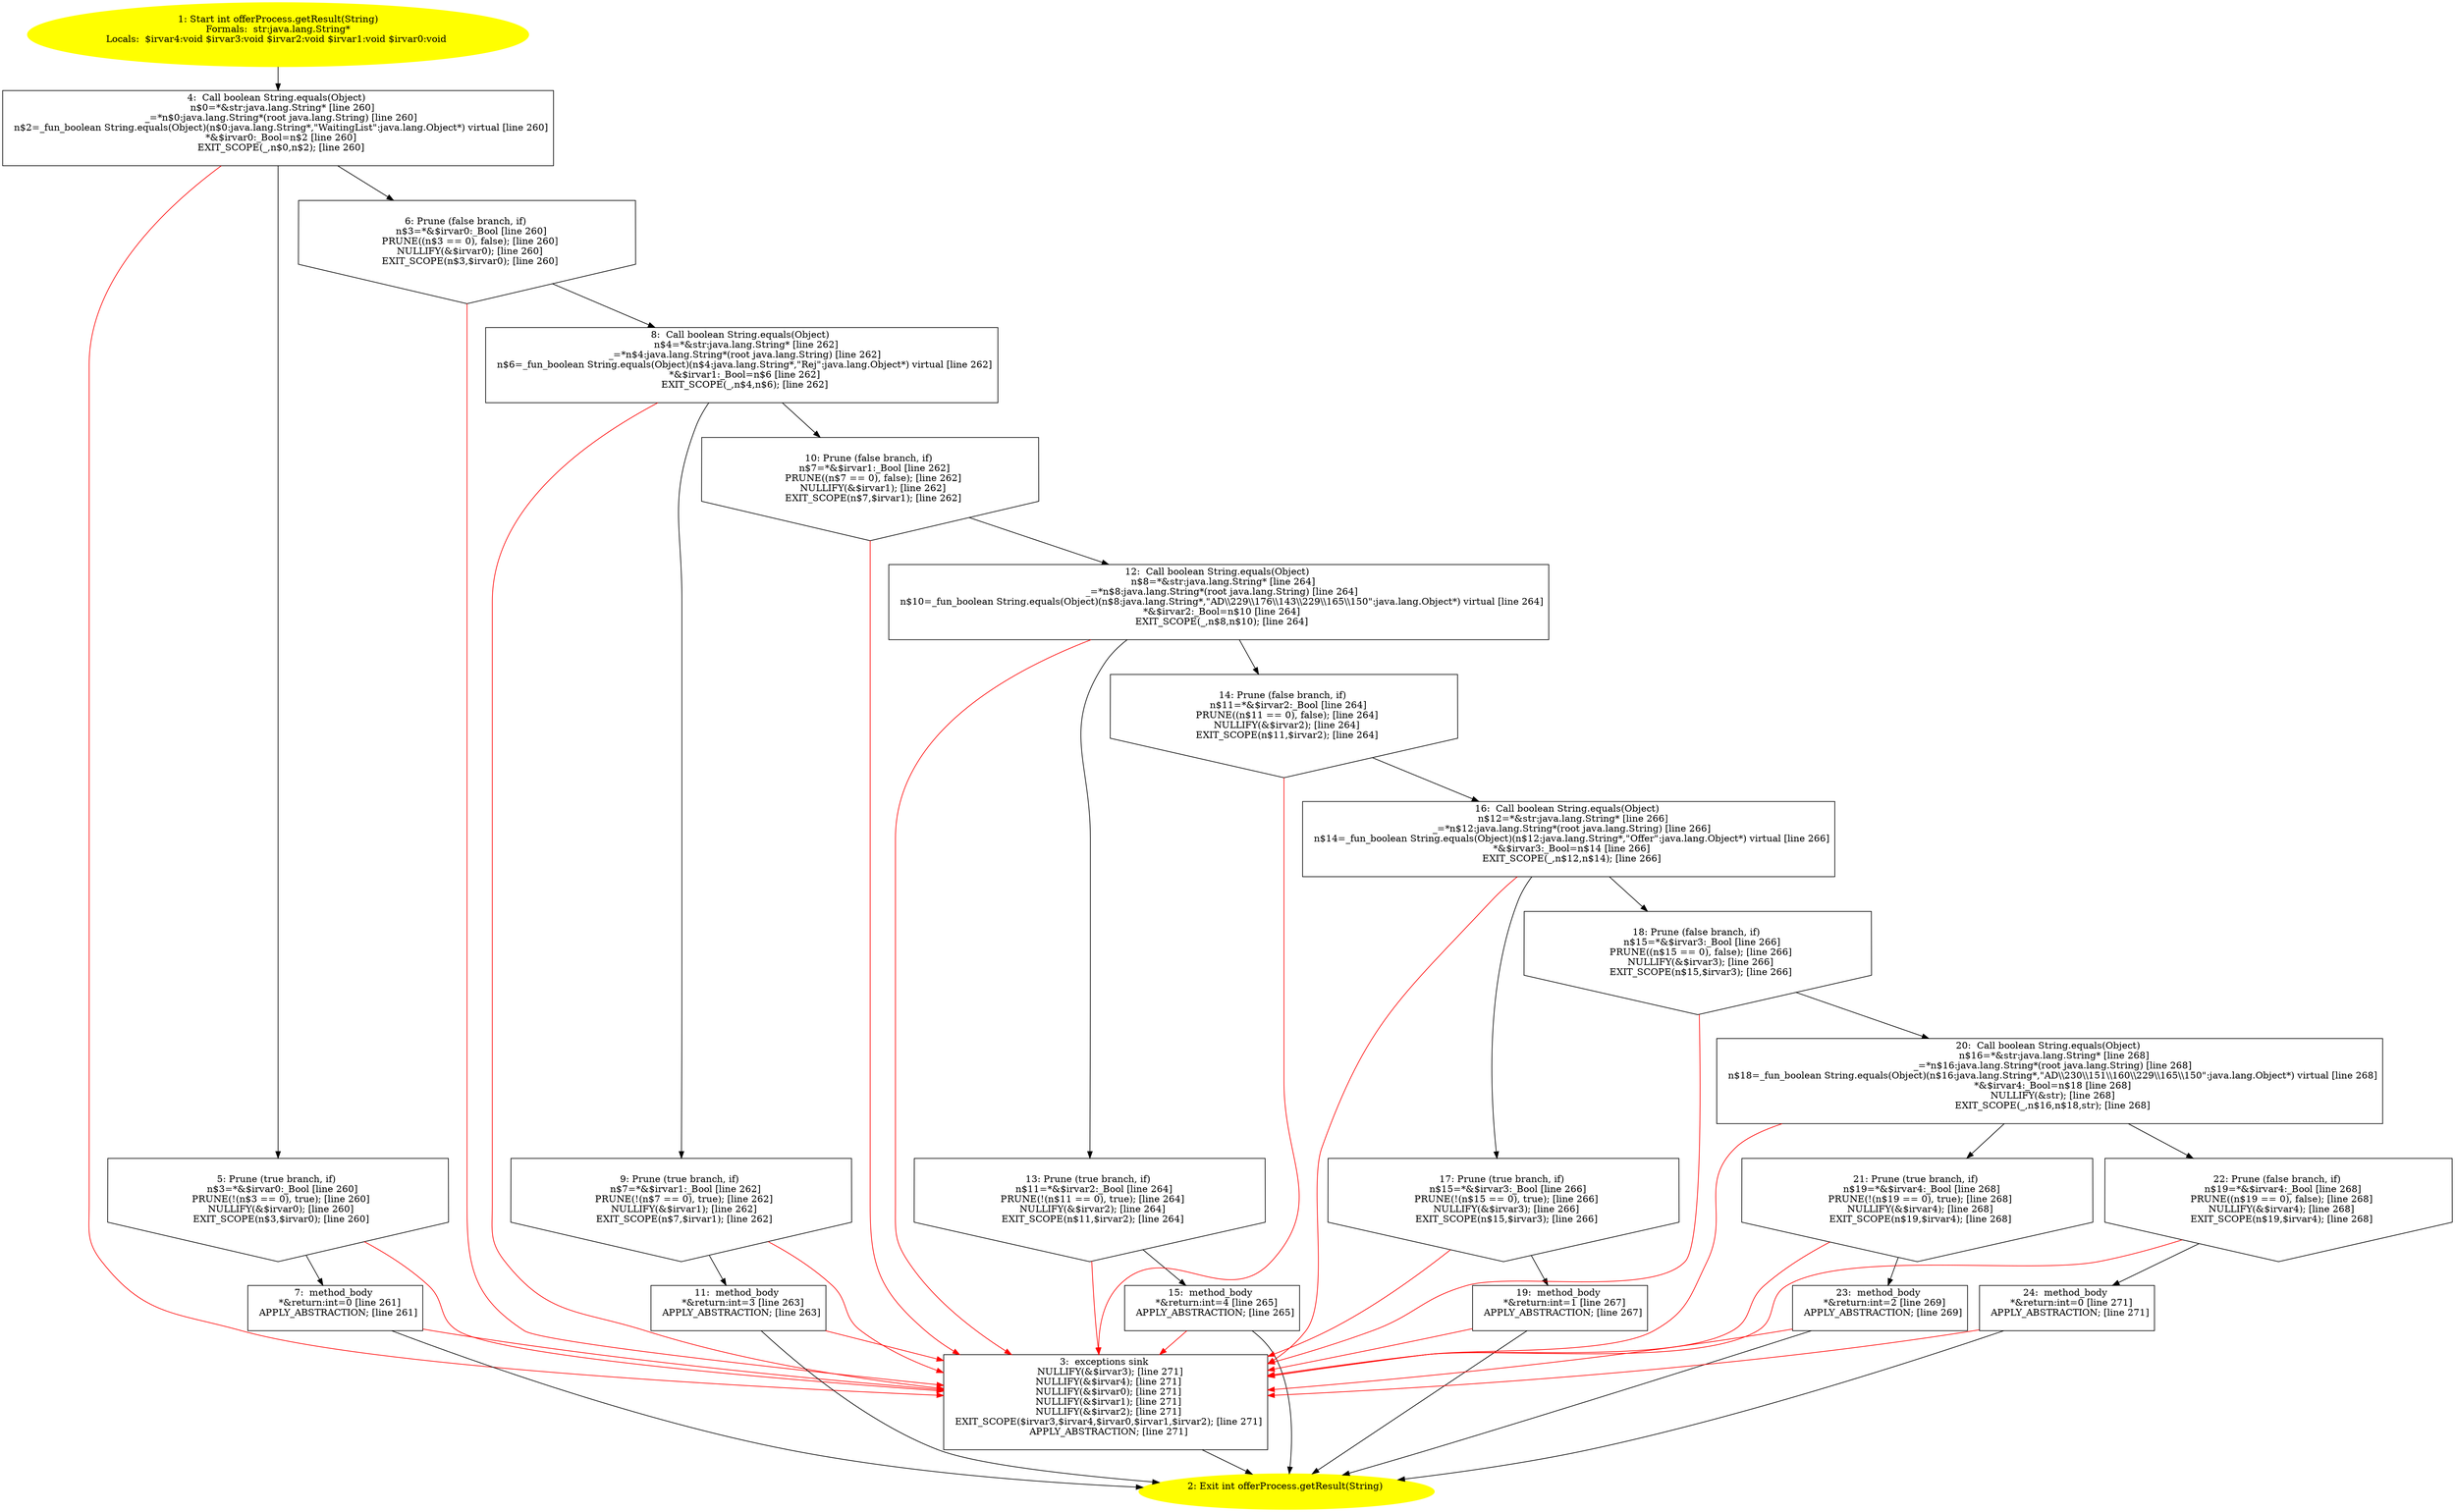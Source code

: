 /* @generated */
digraph cfg {
"com.dulishuo.yimusanfendi.offer.offerProcess.getResult(java.lang.String):int.13ed019fca3c06cffea3a259102f3972_1" [label="1: Start int offerProcess.getResult(String)\nFormals:  str:java.lang.String*\nLocals:  $irvar4:void $irvar3:void $irvar2:void $irvar1:void $irvar0:void \n  " color=yellow style=filled]
	

	 "com.dulishuo.yimusanfendi.offer.offerProcess.getResult(java.lang.String):int.13ed019fca3c06cffea3a259102f3972_1" -> "com.dulishuo.yimusanfendi.offer.offerProcess.getResult(java.lang.String):int.13ed019fca3c06cffea3a259102f3972_4" ;
"com.dulishuo.yimusanfendi.offer.offerProcess.getResult(java.lang.String):int.13ed019fca3c06cffea3a259102f3972_2" [label="2: Exit int offerProcess.getResult(String) \n  " color=yellow style=filled]
	

"com.dulishuo.yimusanfendi.offer.offerProcess.getResult(java.lang.String):int.13ed019fca3c06cffea3a259102f3972_3" [label="3:  exceptions sink \n   NULLIFY(&$irvar3); [line 271]\n  NULLIFY(&$irvar4); [line 271]\n  NULLIFY(&$irvar0); [line 271]\n  NULLIFY(&$irvar1); [line 271]\n  NULLIFY(&$irvar2); [line 271]\n  EXIT_SCOPE($irvar3,$irvar4,$irvar0,$irvar1,$irvar2); [line 271]\n  APPLY_ABSTRACTION; [line 271]\n " shape="box"]
	

	 "com.dulishuo.yimusanfendi.offer.offerProcess.getResult(java.lang.String):int.13ed019fca3c06cffea3a259102f3972_3" -> "com.dulishuo.yimusanfendi.offer.offerProcess.getResult(java.lang.String):int.13ed019fca3c06cffea3a259102f3972_2" ;
"com.dulishuo.yimusanfendi.offer.offerProcess.getResult(java.lang.String):int.13ed019fca3c06cffea3a259102f3972_4" [label="4:  Call boolean String.equals(Object) \n   n$0=*&str:java.lang.String* [line 260]\n  _=*n$0:java.lang.String*(root java.lang.String) [line 260]\n  n$2=_fun_boolean String.equals(Object)(n$0:java.lang.String*,\"WaitingList\":java.lang.Object*) virtual [line 260]\n  *&$irvar0:_Bool=n$2 [line 260]\n  EXIT_SCOPE(_,n$0,n$2); [line 260]\n " shape="box"]
	

	 "com.dulishuo.yimusanfendi.offer.offerProcess.getResult(java.lang.String):int.13ed019fca3c06cffea3a259102f3972_4" -> "com.dulishuo.yimusanfendi.offer.offerProcess.getResult(java.lang.String):int.13ed019fca3c06cffea3a259102f3972_5" ;
	 "com.dulishuo.yimusanfendi.offer.offerProcess.getResult(java.lang.String):int.13ed019fca3c06cffea3a259102f3972_4" -> "com.dulishuo.yimusanfendi.offer.offerProcess.getResult(java.lang.String):int.13ed019fca3c06cffea3a259102f3972_6" ;
	 "com.dulishuo.yimusanfendi.offer.offerProcess.getResult(java.lang.String):int.13ed019fca3c06cffea3a259102f3972_4" -> "com.dulishuo.yimusanfendi.offer.offerProcess.getResult(java.lang.String):int.13ed019fca3c06cffea3a259102f3972_3" [color="red" ];
"com.dulishuo.yimusanfendi.offer.offerProcess.getResult(java.lang.String):int.13ed019fca3c06cffea3a259102f3972_5" [label="5: Prune (true branch, if) \n   n$3=*&$irvar0:_Bool [line 260]\n  PRUNE(!(n$3 == 0), true); [line 260]\n  NULLIFY(&$irvar0); [line 260]\n  EXIT_SCOPE(n$3,$irvar0); [line 260]\n " shape="invhouse"]
	

	 "com.dulishuo.yimusanfendi.offer.offerProcess.getResult(java.lang.String):int.13ed019fca3c06cffea3a259102f3972_5" -> "com.dulishuo.yimusanfendi.offer.offerProcess.getResult(java.lang.String):int.13ed019fca3c06cffea3a259102f3972_7" ;
	 "com.dulishuo.yimusanfendi.offer.offerProcess.getResult(java.lang.String):int.13ed019fca3c06cffea3a259102f3972_5" -> "com.dulishuo.yimusanfendi.offer.offerProcess.getResult(java.lang.String):int.13ed019fca3c06cffea3a259102f3972_3" [color="red" ];
"com.dulishuo.yimusanfendi.offer.offerProcess.getResult(java.lang.String):int.13ed019fca3c06cffea3a259102f3972_6" [label="6: Prune (false branch, if) \n   n$3=*&$irvar0:_Bool [line 260]\n  PRUNE((n$3 == 0), false); [line 260]\n  NULLIFY(&$irvar0); [line 260]\n  EXIT_SCOPE(n$3,$irvar0); [line 260]\n " shape="invhouse"]
	

	 "com.dulishuo.yimusanfendi.offer.offerProcess.getResult(java.lang.String):int.13ed019fca3c06cffea3a259102f3972_6" -> "com.dulishuo.yimusanfendi.offer.offerProcess.getResult(java.lang.String):int.13ed019fca3c06cffea3a259102f3972_8" ;
	 "com.dulishuo.yimusanfendi.offer.offerProcess.getResult(java.lang.String):int.13ed019fca3c06cffea3a259102f3972_6" -> "com.dulishuo.yimusanfendi.offer.offerProcess.getResult(java.lang.String):int.13ed019fca3c06cffea3a259102f3972_3" [color="red" ];
"com.dulishuo.yimusanfendi.offer.offerProcess.getResult(java.lang.String):int.13ed019fca3c06cffea3a259102f3972_7" [label="7:  method_body \n   *&return:int=0 [line 261]\n  APPLY_ABSTRACTION; [line 261]\n " shape="box"]
	

	 "com.dulishuo.yimusanfendi.offer.offerProcess.getResult(java.lang.String):int.13ed019fca3c06cffea3a259102f3972_7" -> "com.dulishuo.yimusanfendi.offer.offerProcess.getResult(java.lang.String):int.13ed019fca3c06cffea3a259102f3972_2" ;
	 "com.dulishuo.yimusanfendi.offer.offerProcess.getResult(java.lang.String):int.13ed019fca3c06cffea3a259102f3972_7" -> "com.dulishuo.yimusanfendi.offer.offerProcess.getResult(java.lang.String):int.13ed019fca3c06cffea3a259102f3972_3" [color="red" ];
"com.dulishuo.yimusanfendi.offer.offerProcess.getResult(java.lang.String):int.13ed019fca3c06cffea3a259102f3972_8" [label="8:  Call boolean String.equals(Object) \n   n$4=*&str:java.lang.String* [line 262]\n  _=*n$4:java.lang.String*(root java.lang.String) [line 262]\n  n$6=_fun_boolean String.equals(Object)(n$4:java.lang.String*,\"Rej\":java.lang.Object*) virtual [line 262]\n  *&$irvar1:_Bool=n$6 [line 262]\n  EXIT_SCOPE(_,n$4,n$6); [line 262]\n " shape="box"]
	

	 "com.dulishuo.yimusanfendi.offer.offerProcess.getResult(java.lang.String):int.13ed019fca3c06cffea3a259102f3972_8" -> "com.dulishuo.yimusanfendi.offer.offerProcess.getResult(java.lang.String):int.13ed019fca3c06cffea3a259102f3972_9" ;
	 "com.dulishuo.yimusanfendi.offer.offerProcess.getResult(java.lang.String):int.13ed019fca3c06cffea3a259102f3972_8" -> "com.dulishuo.yimusanfendi.offer.offerProcess.getResult(java.lang.String):int.13ed019fca3c06cffea3a259102f3972_10" ;
	 "com.dulishuo.yimusanfendi.offer.offerProcess.getResult(java.lang.String):int.13ed019fca3c06cffea3a259102f3972_8" -> "com.dulishuo.yimusanfendi.offer.offerProcess.getResult(java.lang.String):int.13ed019fca3c06cffea3a259102f3972_3" [color="red" ];
"com.dulishuo.yimusanfendi.offer.offerProcess.getResult(java.lang.String):int.13ed019fca3c06cffea3a259102f3972_9" [label="9: Prune (true branch, if) \n   n$7=*&$irvar1:_Bool [line 262]\n  PRUNE(!(n$7 == 0), true); [line 262]\n  NULLIFY(&$irvar1); [line 262]\n  EXIT_SCOPE(n$7,$irvar1); [line 262]\n " shape="invhouse"]
	

	 "com.dulishuo.yimusanfendi.offer.offerProcess.getResult(java.lang.String):int.13ed019fca3c06cffea3a259102f3972_9" -> "com.dulishuo.yimusanfendi.offer.offerProcess.getResult(java.lang.String):int.13ed019fca3c06cffea3a259102f3972_11" ;
	 "com.dulishuo.yimusanfendi.offer.offerProcess.getResult(java.lang.String):int.13ed019fca3c06cffea3a259102f3972_9" -> "com.dulishuo.yimusanfendi.offer.offerProcess.getResult(java.lang.String):int.13ed019fca3c06cffea3a259102f3972_3" [color="red" ];
"com.dulishuo.yimusanfendi.offer.offerProcess.getResult(java.lang.String):int.13ed019fca3c06cffea3a259102f3972_10" [label="10: Prune (false branch, if) \n   n$7=*&$irvar1:_Bool [line 262]\n  PRUNE((n$7 == 0), false); [line 262]\n  NULLIFY(&$irvar1); [line 262]\n  EXIT_SCOPE(n$7,$irvar1); [line 262]\n " shape="invhouse"]
	

	 "com.dulishuo.yimusanfendi.offer.offerProcess.getResult(java.lang.String):int.13ed019fca3c06cffea3a259102f3972_10" -> "com.dulishuo.yimusanfendi.offer.offerProcess.getResult(java.lang.String):int.13ed019fca3c06cffea3a259102f3972_12" ;
	 "com.dulishuo.yimusanfendi.offer.offerProcess.getResult(java.lang.String):int.13ed019fca3c06cffea3a259102f3972_10" -> "com.dulishuo.yimusanfendi.offer.offerProcess.getResult(java.lang.String):int.13ed019fca3c06cffea3a259102f3972_3" [color="red" ];
"com.dulishuo.yimusanfendi.offer.offerProcess.getResult(java.lang.String):int.13ed019fca3c06cffea3a259102f3972_11" [label="11:  method_body \n   *&return:int=3 [line 263]\n  APPLY_ABSTRACTION; [line 263]\n " shape="box"]
	

	 "com.dulishuo.yimusanfendi.offer.offerProcess.getResult(java.lang.String):int.13ed019fca3c06cffea3a259102f3972_11" -> "com.dulishuo.yimusanfendi.offer.offerProcess.getResult(java.lang.String):int.13ed019fca3c06cffea3a259102f3972_2" ;
	 "com.dulishuo.yimusanfendi.offer.offerProcess.getResult(java.lang.String):int.13ed019fca3c06cffea3a259102f3972_11" -> "com.dulishuo.yimusanfendi.offer.offerProcess.getResult(java.lang.String):int.13ed019fca3c06cffea3a259102f3972_3" [color="red" ];
"com.dulishuo.yimusanfendi.offer.offerProcess.getResult(java.lang.String):int.13ed019fca3c06cffea3a259102f3972_12" [label="12:  Call boolean String.equals(Object) \n   n$8=*&str:java.lang.String* [line 264]\n  _=*n$8:java.lang.String*(root java.lang.String) [line 264]\n  n$10=_fun_boolean String.equals(Object)(n$8:java.lang.String*,\"AD\\\\229\\\\176\\\\143\\\\229\\\\165\\\\150\":java.lang.Object*) virtual [line 264]\n  *&$irvar2:_Bool=n$10 [line 264]\n  EXIT_SCOPE(_,n$8,n$10); [line 264]\n " shape="box"]
	

	 "com.dulishuo.yimusanfendi.offer.offerProcess.getResult(java.lang.String):int.13ed019fca3c06cffea3a259102f3972_12" -> "com.dulishuo.yimusanfendi.offer.offerProcess.getResult(java.lang.String):int.13ed019fca3c06cffea3a259102f3972_13" ;
	 "com.dulishuo.yimusanfendi.offer.offerProcess.getResult(java.lang.String):int.13ed019fca3c06cffea3a259102f3972_12" -> "com.dulishuo.yimusanfendi.offer.offerProcess.getResult(java.lang.String):int.13ed019fca3c06cffea3a259102f3972_14" ;
	 "com.dulishuo.yimusanfendi.offer.offerProcess.getResult(java.lang.String):int.13ed019fca3c06cffea3a259102f3972_12" -> "com.dulishuo.yimusanfendi.offer.offerProcess.getResult(java.lang.String):int.13ed019fca3c06cffea3a259102f3972_3" [color="red" ];
"com.dulishuo.yimusanfendi.offer.offerProcess.getResult(java.lang.String):int.13ed019fca3c06cffea3a259102f3972_13" [label="13: Prune (true branch, if) \n   n$11=*&$irvar2:_Bool [line 264]\n  PRUNE(!(n$11 == 0), true); [line 264]\n  NULLIFY(&$irvar2); [line 264]\n  EXIT_SCOPE(n$11,$irvar2); [line 264]\n " shape="invhouse"]
	

	 "com.dulishuo.yimusanfendi.offer.offerProcess.getResult(java.lang.String):int.13ed019fca3c06cffea3a259102f3972_13" -> "com.dulishuo.yimusanfendi.offer.offerProcess.getResult(java.lang.String):int.13ed019fca3c06cffea3a259102f3972_15" ;
	 "com.dulishuo.yimusanfendi.offer.offerProcess.getResult(java.lang.String):int.13ed019fca3c06cffea3a259102f3972_13" -> "com.dulishuo.yimusanfendi.offer.offerProcess.getResult(java.lang.String):int.13ed019fca3c06cffea3a259102f3972_3" [color="red" ];
"com.dulishuo.yimusanfendi.offer.offerProcess.getResult(java.lang.String):int.13ed019fca3c06cffea3a259102f3972_14" [label="14: Prune (false branch, if) \n   n$11=*&$irvar2:_Bool [line 264]\n  PRUNE((n$11 == 0), false); [line 264]\n  NULLIFY(&$irvar2); [line 264]\n  EXIT_SCOPE(n$11,$irvar2); [line 264]\n " shape="invhouse"]
	

	 "com.dulishuo.yimusanfendi.offer.offerProcess.getResult(java.lang.String):int.13ed019fca3c06cffea3a259102f3972_14" -> "com.dulishuo.yimusanfendi.offer.offerProcess.getResult(java.lang.String):int.13ed019fca3c06cffea3a259102f3972_16" ;
	 "com.dulishuo.yimusanfendi.offer.offerProcess.getResult(java.lang.String):int.13ed019fca3c06cffea3a259102f3972_14" -> "com.dulishuo.yimusanfendi.offer.offerProcess.getResult(java.lang.String):int.13ed019fca3c06cffea3a259102f3972_3" [color="red" ];
"com.dulishuo.yimusanfendi.offer.offerProcess.getResult(java.lang.String):int.13ed019fca3c06cffea3a259102f3972_15" [label="15:  method_body \n   *&return:int=4 [line 265]\n  APPLY_ABSTRACTION; [line 265]\n " shape="box"]
	

	 "com.dulishuo.yimusanfendi.offer.offerProcess.getResult(java.lang.String):int.13ed019fca3c06cffea3a259102f3972_15" -> "com.dulishuo.yimusanfendi.offer.offerProcess.getResult(java.lang.String):int.13ed019fca3c06cffea3a259102f3972_2" ;
	 "com.dulishuo.yimusanfendi.offer.offerProcess.getResult(java.lang.String):int.13ed019fca3c06cffea3a259102f3972_15" -> "com.dulishuo.yimusanfendi.offer.offerProcess.getResult(java.lang.String):int.13ed019fca3c06cffea3a259102f3972_3" [color="red" ];
"com.dulishuo.yimusanfendi.offer.offerProcess.getResult(java.lang.String):int.13ed019fca3c06cffea3a259102f3972_16" [label="16:  Call boolean String.equals(Object) \n   n$12=*&str:java.lang.String* [line 266]\n  _=*n$12:java.lang.String*(root java.lang.String) [line 266]\n  n$14=_fun_boolean String.equals(Object)(n$12:java.lang.String*,\"Offer\":java.lang.Object*) virtual [line 266]\n  *&$irvar3:_Bool=n$14 [line 266]\n  EXIT_SCOPE(_,n$12,n$14); [line 266]\n " shape="box"]
	

	 "com.dulishuo.yimusanfendi.offer.offerProcess.getResult(java.lang.String):int.13ed019fca3c06cffea3a259102f3972_16" -> "com.dulishuo.yimusanfendi.offer.offerProcess.getResult(java.lang.String):int.13ed019fca3c06cffea3a259102f3972_17" ;
	 "com.dulishuo.yimusanfendi.offer.offerProcess.getResult(java.lang.String):int.13ed019fca3c06cffea3a259102f3972_16" -> "com.dulishuo.yimusanfendi.offer.offerProcess.getResult(java.lang.String):int.13ed019fca3c06cffea3a259102f3972_18" ;
	 "com.dulishuo.yimusanfendi.offer.offerProcess.getResult(java.lang.String):int.13ed019fca3c06cffea3a259102f3972_16" -> "com.dulishuo.yimusanfendi.offer.offerProcess.getResult(java.lang.String):int.13ed019fca3c06cffea3a259102f3972_3" [color="red" ];
"com.dulishuo.yimusanfendi.offer.offerProcess.getResult(java.lang.String):int.13ed019fca3c06cffea3a259102f3972_17" [label="17: Prune (true branch, if) \n   n$15=*&$irvar3:_Bool [line 266]\n  PRUNE(!(n$15 == 0), true); [line 266]\n  NULLIFY(&$irvar3); [line 266]\n  EXIT_SCOPE(n$15,$irvar3); [line 266]\n " shape="invhouse"]
	

	 "com.dulishuo.yimusanfendi.offer.offerProcess.getResult(java.lang.String):int.13ed019fca3c06cffea3a259102f3972_17" -> "com.dulishuo.yimusanfendi.offer.offerProcess.getResult(java.lang.String):int.13ed019fca3c06cffea3a259102f3972_19" ;
	 "com.dulishuo.yimusanfendi.offer.offerProcess.getResult(java.lang.String):int.13ed019fca3c06cffea3a259102f3972_17" -> "com.dulishuo.yimusanfendi.offer.offerProcess.getResult(java.lang.String):int.13ed019fca3c06cffea3a259102f3972_3" [color="red" ];
"com.dulishuo.yimusanfendi.offer.offerProcess.getResult(java.lang.String):int.13ed019fca3c06cffea3a259102f3972_18" [label="18: Prune (false branch, if) \n   n$15=*&$irvar3:_Bool [line 266]\n  PRUNE((n$15 == 0), false); [line 266]\n  NULLIFY(&$irvar3); [line 266]\n  EXIT_SCOPE(n$15,$irvar3); [line 266]\n " shape="invhouse"]
	

	 "com.dulishuo.yimusanfendi.offer.offerProcess.getResult(java.lang.String):int.13ed019fca3c06cffea3a259102f3972_18" -> "com.dulishuo.yimusanfendi.offer.offerProcess.getResult(java.lang.String):int.13ed019fca3c06cffea3a259102f3972_20" ;
	 "com.dulishuo.yimusanfendi.offer.offerProcess.getResult(java.lang.String):int.13ed019fca3c06cffea3a259102f3972_18" -> "com.dulishuo.yimusanfendi.offer.offerProcess.getResult(java.lang.String):int.13ed019fca3c06cffea3a259102f3972_3" [color="red" ];
"com.dulishuo.yimusanfendi.offer.offerProcess.getResult(java.lang.String):int.13ed019fca3c06cffea3a259102f3972_19" [label="19:  method_body \n   *&return:int=1 [line 267]\n  APPLY_ABSTRACTION; [line 267]\n " shape="box"]
	

	 "com.dulishuo.yimusanfendi.offer.offerProcess.getResult(java.lang.String):int.13ed019fca3c06cffea3a259102f3972_19" -> "com.dulishuo.yimusanfendi.offer.offerProcess.getResult(java.lang.String):int.13ed019fca3c06cffea3a259102f3972_2" ;
	 "com.dulishuo.yimusanfendi.offer.offerProcess.getResult(java.lang.String):int.13ed019fca3c06cffea3a259102f3972_19" -> "com.dulishuo.yimusanfendi.offer.offerProcess.getResult(java.lang.String):int.13ed019fca3c06cffea3a259102f3972_3" [color="red" ];
"com.dulishuo.yimusanfendi.offer.offerProcess.getResult(java.lang.String):int.13ed019fca3c06cffea3a259102f3972_20" [label="20:  Call boolean String.equals(Object) \n   n$16=*&str:java.lang.String* [line 268]\n  _=*n$16:java.lang.String*(root java.lang.String) [line 268]\n  n$18=_fun_boolean String.equals(Object)(n$16:java.lang.String*,\"AD\\\\230\\\\151\\\\160\\\\229\\\\165\\\\150\":java.lang.Object*) virtual [line 268]\n  *&$irvar4:_Bool=n$18 [line 268]\n  NULLIFY(&str); [line 268]\n  EXIT_SCOPE(_,n$16,n$18,str); [line 268]\n " shape="box"]
	

	 "com.dulishuo.yimusanfendi.offer.offerProcess.getResult(java.lang.String):int.13ed019fca3c06cffea3a259102f3972_20" -> "com.dulishuo.yimusanfendi.offer.offerProcess.getResult(java.lang.String):int.13ed019fca3c06cffea3a259102f3972_21" ;
	 "com.dulishuo.yimusanfendi.offer.offerProcess.getResult(java.lang.String):int.13ed019fca3c06cffea3a259102f3972_20" -> "com.dulishuo.yimusanfendi.offer.offerProcess.getResult(java.lang.String):int.13ed019fca3c06cffea3a259102f3972_22" ;
	 "com.dulishuo.yimusanfendi.offer.offerProcess.getResult(java.lang.String):int.13ed019fca3c06cffea3a259102f3972_20" -> "com.dulishuo.yimusanfendi.offer.offerProcess.getResult(java.lang.String):int.13ed019fca3c06cffea3a259102f3972_3" [color="red" ];
"com.dulishuo.yimusanfendi.offer.offerProcess.getResult(java.lang.String):int.13ed019fca3c06cffea3a259102f3972_21" [label="21: Prune (true branch, if) \n   n$19=*&$irvar4:_Bool [line 268]\n  PRUNE(!(n$19 == 0), true); [line 268]\n  NULLIFY(&$irvar4); [line 268]\n  EXIT_SCOPE(n$19,$irvar4); [line 268]\n " shape="invhouse"]
	

	 "com.dulishuo.yimusanfendi.offer.offerProcess.getResult(java.lang.String):int.13ed019fca3c06cffea3a259102f3972_21" -> "com.dulishuo.yimusanfendi.offer.offerProcess.getResult(java.lang.String):int.13ed019fca3c06cffea3a259102f3972_23" ;
	 "com.dulishuo.yimusanfendi.offer.offerProcess.getResult(java.lang.String):int.13ed019fca3c06cffea3a259102f3972_21" -> "com.dulishuo.yimusanfendi.offer.offerProcess.getResult(java.lang.String):int.13ed019fca3c06cffea3a259102f3972_3" [color="red" ];
"com.dulishuo.yimusanfendi.offer.offerProcess.getResult(java.lang.String):int.13ed019fca3c06cffea3a259102f3972_22" [label="22: Prune (false branch, if) \n   n$19=*&$irvar4:_Bool [line 268]\n  PRUNE((n$19 == 0), false); [line 268]\n  NULLIFY(&$irvar4); [line 268]\n  EXIT_SCOPE(n$19,$irvar4); [line 268]\n " shape="invhouse"]
	

	 "com.dulishuo.yimusanfendi.offer.offerProcess.getResult(java.lang.String):int.13ed019fca3c06cffea3a259102f3972_22" -> "com.dulishuo.yimusanfendi.offer.offerProcess.getResult(java.lang.String):int.13ed019fca3c06cffea3a259102f3972_24" ;
	 "com.dulishuo.yimusanfendi.offer.offerProcess.getResult(java.lang.String):int.13ed019fca3c06cffea3a259102f3972_22" -> "com.dulishuo.yimusanfendi.offer.offerProcess.getResult(java.lang.String):int.13ed019fca3c06cffea3a259102f3972_3" [color="red" ];
"com.dulishuo.yimusanfendi.offer.offerProcess.getResult(java.lang.String):int.13ed019fca3c06cffea3a259102f3972_23" [label="23:  method_body \n   *&return:int=2 [line 269]\n  APPLY_ABSTRACTION; [line 269]\n " shape="box"]
	

	 "com.dulishuo.yimusanfendi.offer.offerProcess.getResult(java.lang.String):int.13ed019fca3c06cffea3a259102f3972_23" -> "com.dulishuo.yimusanfendi.offer.offerProcess.getResult(java.lang.String):int.13ed019fca3c06cffea3a259102f3972_2" ;
	 "com.dulishuo.yimusanfendi.offer.offerProcess.getResult(java.lang.String):int.13ed019fca3c06cffea3a259102f3972_23" -> "com.dulishuo.yimusanfendi.offer.offerProcess.getResult(java.lang.String):int.13ed019fca3c06cffea3a259102f3972_3" [color="red" ];
"com.dulishuo.yimusanfendi.offer.offerProcess.getResult(java.lang.String):int.13ed019fca3c06cffea3a259102f3972_24" [label="24:  method_body \n   *&return:int=0 [line 271]\n  APPLY_ABSTRACTION; [line 271]\n " shape="box"]
	

	 "com.dulishuo.yimusanfendi.offer.offerProcess.getResult(java.lang.String):int.13ed019fca3c06cffea3a259102f3972_24" -> "com.dulishuo.yimusanfendi.offer.offerProcess.getResult(java.lang.String):int.13ed019fca3c06cffea3a259102f3972_2" ;
	 "com.dulishuo.yimusanfendi.offer.offerProcess.getResult(java.lang.String):int.13ed019fca3c06cffea3a259102f3972_24" -> "com.dulishuo.yimusanfendi.offer.offerProcess.getResult(java.lang.String):int.13ed019fca3c06cffea3a259102f3972_3" [color="red" ];
}

